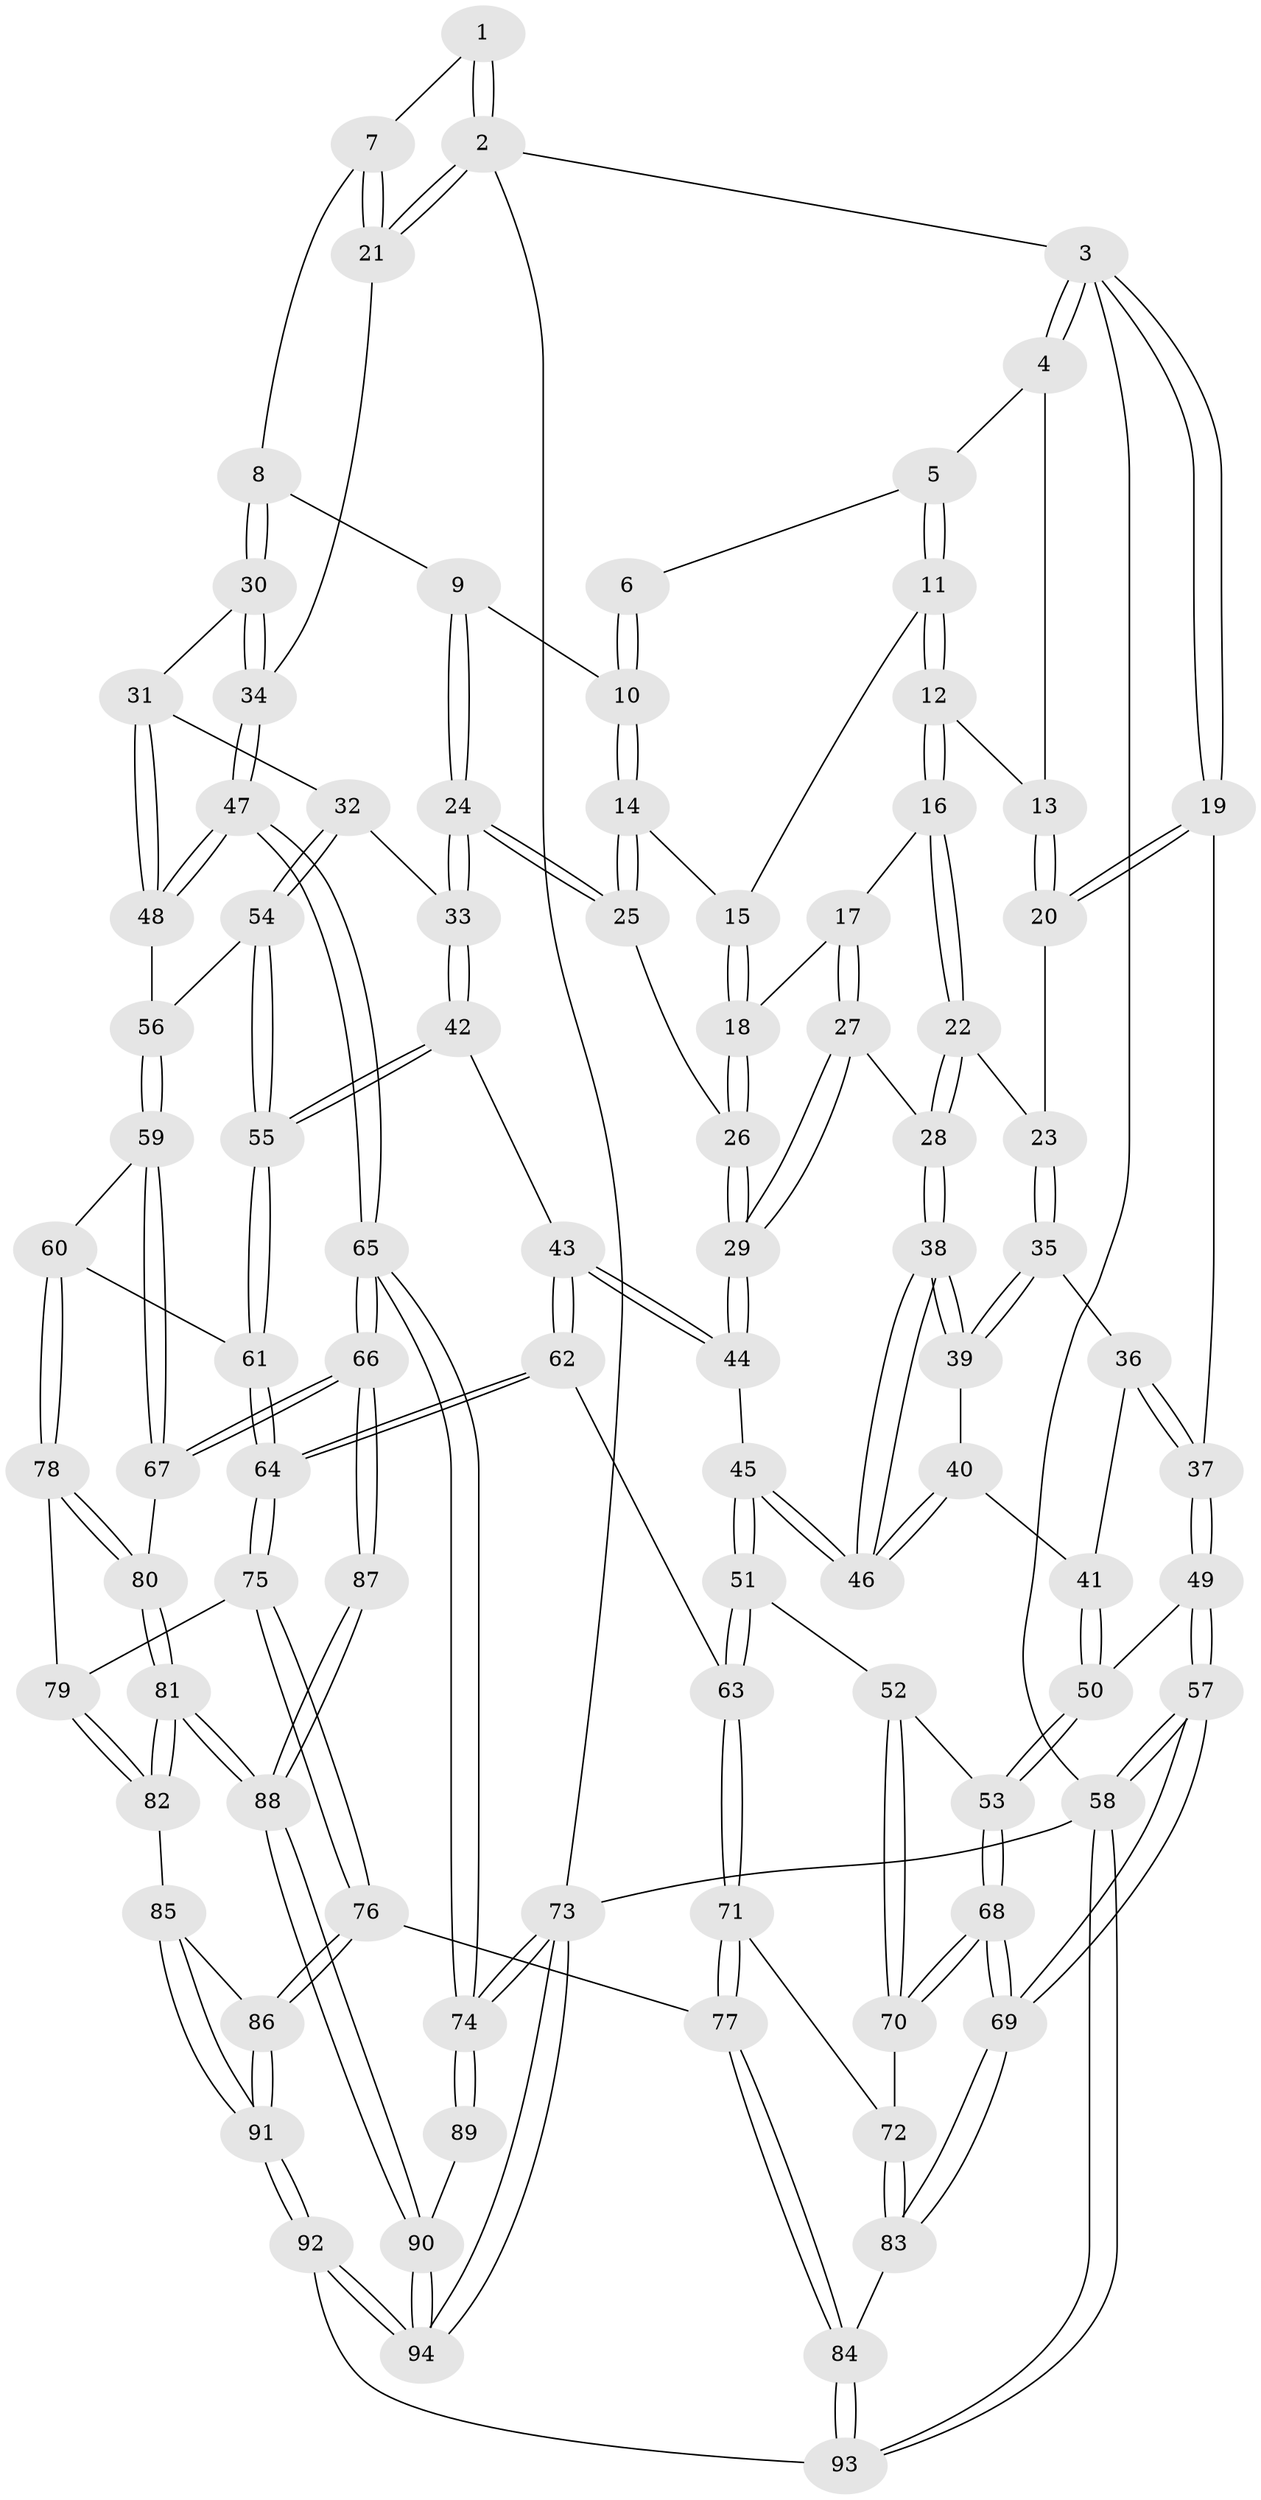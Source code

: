 // Generated by graph-tools (version 1.1) at 2025/02/03/09/25 05:02:13]
// undirected, 94 vertices, 232 edges
graph export_dot {
graph [start="1"]
  node [color=gray90,style=filled];
  1 [pos="+0.7805301858609527+0"];
  2 [pos="+1+0"];
  3 [pos="+0+0"];
  4 [pos="+0.29530706610510166+0"];
  5 [pos="+0.5342372768804179+0"];
  6 [pos="+0.7154220584935554+0"];
  7 [pos="+0.9781763695855046+0.10424588506532952"];
  8 [pos="+0.8755057397412394+0.1725032298124281"];
  9 [pos="+0.7931965144369731+0.1316434202302838"];
  10 [pos="+0.7678862275310478+0.09576842279498965"];
  11 [pos="+0.5237974411191205+0"];
  12 [pos="+0.3182320731903834+0.1260119005569518"];
  13 [pos="+0.2823038925636768+0.10608758764712908"];
  14 [pos="+0.605229277406072+0.17447401576527405"];
  15 [pos="+0.5200997119158342+0.04292366132568693"];
  16 [pos="+0.3494162479318831+0.17462710654730146"];
  17 [pos="+0.3950187841910889+0.18715684381333503"];
  18 [pos="+0.42398881361002383+0.18510758859491827"];
  19 [pos="+0+0"];
  20 [pos="+0.15587545076844492+0.11993873519693882"];
  21 [pos="+1+0.09017285633192479"];
  22 [pos="+0.2852175703491909+0.24772069788801487"];
  23 [pos="+0.22743891323975313+0.2462941948253129"];
  24 [pos="+0.6917842072403338+0.31002968138412246"];
  25 [pos="+0.5956368598496562+0.23523191068139745"];
  26 [pos="+0.5100084187486658+0.2680383407844611"];
  27 [pos="+0.3724142982150019+0.34764168178202215"];
  28 [pos="+0.321420431281304+0.35373440776786785"];
  29 [pos="+0.4758534645491073+0.380239007655047"];
  30 [pos="+0.9108832500984686+0.3062824774764128"];
  31 [pos="+0.8472667608394687+0.34740377322207455"];
  32 [pos="+0.7817726186827756+0.3686863460627229"];
  33 [pos="+0.6923226335652996+0.3115065941208185"];
  34 [pos="+1+0.413059630582938"];
  35 [pos="+0.18945742905710616+0.29193922486028234"];
  36 [pos="+0.16513029060651774+0.29992082063157527"];
  37 [pos="+0+0.11026429381486073"];
  38 [pos="+0.30416212656553787+0.37128092434198756"];
  39 [pos="+0.23964966342541733+0.34537429010481274"];
  40 [pos="+0.1688627920854926+0.3950374302256771"];
  41 [pos="+0.1517849977875251+0.3963664056506666"];
  42 [pos="+0.5575314661312881+0.4630888262884271"];
  43 [pos="+0.5154049604697581+0.4645775215724675"];
  44 [pos="+0.5101900936280364+0.4593014925469751"];
  45 [pos="+0.290723158032084+0.48914433964084314"];
  46 [pos="+0.28793728459563517+0.42323827539559905"];
  47 [pos="+1+0.6214967099106935"];
  48 [pos="+0.9083766639583869+0.5269135961448496"];
  49 [pos="+0+0.31369413899963094"];
  50 [pos="+0.09984256134587288+0.44807736708771395"];
  51 [pos="+0.25908340057609147+0.5461644574666437"];
  52 [pos="+0.24836386156494664+0.5490658230008578"];
  53 [pos="+0.1522877396856354+0.5436093226125657"];
  54 [pos="+0.7613747818015006+0.4830757095076399"];
  55 [pos="+0.6912779530382469+0.5371478421094267"];
  56 [pos="+0.8524128167562631+0.5253576056943652"];
  57 [pos="+0+0.8640296465215929"];
  58 [pos="+0+1"];
  59 [pos="+0.7783448280901771+0.6858911335558419"];
  60 [pos="+0.7712618649455495+0.685319399745579"];
  61 [pos="+0.6931789077129485+0.5589174718946294"];
  62 [pos="+0.4657923029899853+0.6322678987493306"];
  63 [pos="+0.37625128515612327+0.6384663449660377"];
  64 [pos="+0.5323701436138915+0.7157542873570263"];
  65 [pos="+1+0.7510067642037435"];
  66 [pos="+1+0.751126757571023"];
  67 [pos="+0.8764641973702102+0.7194316437745799"];
  68 [pos="+0.0007865075582496035+0.736988106147847"];
  69 [pos="+0+0.8586675587887036"];
  70 [pos="+0.22410687289593118+0.7365926069191874"];
  71 [pos="+0.3270424920947709+0.721199090124359"];
  72 [pos="+0.256030813962089+0.7538911471377229"];
  73 [pos="+1+1"];
  74 [pos="+1+0.8734281831646595"];
  75 [pos="+0.5412474457454578+0.742887007272627"];
  76 [pos="+0.5043671692403339+0.8481377951459406"];
  77 [pos="+0.42623090163280175+0.8545023327450718"];
  78 [pos="+0.7695011766981743+0.6868555133052442"];
  79 [pos="+0.6643172480873756+0.7475531277208247"];
  80 [pos="+0.7503095318465958+0.8902998801744603"];
  81 [pos="+0.742975249594712+0.9075903218885665"];
  82 [pos="+0.7340178376002952+0.9048632196460603"];
  83 [pos="+0.27564942275238025+0.911046570266758"];
  84 [pos="+0.29054695223461396+0.9229090294385629"];
  85 [pos="+0.6792406283421695+0.9130981863411614"];
  86 [pos="+0.5083464479964268+0.855217085518797"];
  87 [pos="+0.8159953714482103+0.8976606335901078"];
  88 [pos="+0.7471967140142723+0.9115252675714715"];
  89 [pos="+0.8735256392516878+0.9606776235758961"];
  90 [pos="+0.7788639720613499+1"];
  91 [pos="+0.5219988942784922+1"];
  92 [pos="+0.5185551068723663+1"];
  93 [pos="+0.3227814092943277+1"];
  94 [pos="+0.7941047468410163+1"];
  1 -- 2;
  1 -- 2;
  1 -- 7;
  2 -- 3;
  2 -- 21;
  2 -- 21;
  2 -- 73;
  3 -- 4;
  3 -- 4;
  3 -- 19;
  3 -- 19;
  3 -- 58;
  4 -- 5;
  4 -- 13;
  5 -- 6;
  5 -- 11;
  5 -- 11;
  6 -- 10;
  6 -- 10;
  7 -- 8;
  7 -- 21;
  7 -- 21;
  8 -- 9;
  8 -- 30;
  8 -- 30;
  9 -- 10;
  9 -- 24;
  9 -- 24;
  10 -- 14;
  10 -- 14;
  11 -- 12;
  11 -- 12;
  11 -- 15;
  12 -- 13;
  12 -- 16;
  12 -- 16;
  13 -- 20;
  13 -- 20;
  14 -- 15;
  14 -- 25;
  14 -- 25;
  15 -- 18;
  15 -- 18;
  16 -- 17;
  16 -- 22;
  16 -- 22;
  17 -- 18;
  17 -- 27;
  17 -- 27;
  18 -- 26;
  18 -- 26;
  19 -- 20;
  19 -- 20;
  19 -- 37;
  20 -- 23;
  21 -- 34;
  22 -- 23;
  22 -- 28;
  22 -- 28;
  23 -- 35;
  23 -- 35;
  24 -- 25;
  24 -- 25;
  24 -- 33;
  24 -- 33;
  25 -- 26;
  26 -- 29;
  26 -- 29;
  27 -- 28;
  27 -- 29;
  27 -- 29;
  28 -- 38;
  28 -- 38;
  29 -- 44;
  29 -- 44;
  30 -- 31;
  30 -- 34;
  30 -- 34;
  31 -- 32;
  31 -- 48;
  31 -- 48;
  32 -- 33;
  32 -- 54;
  32 -- 54;
  33 -- 42;
  33 -- 42;
  34 -- 47;
  34 -- 47;
  35 -- 36;
  35 -- 39;
  35 -- 39;
  36 -- 37;
  36 -- 37;
  36 -- 41;
  37 -- 49;
  37 -- 49;
  38 -- 39;
  38 -- 39;
  38 -- 46;
  38 -- 46;
  39 -- 40;
  40 -- 41;
  40 -- 46;
  40 -- 46;
  41 -- 50;
  41 -- 50;
  42 -- 43;
  42 -- 55;
  42 -- 55;
  43 -- 44;
  43 -- 44;
  43 -- 62;
  43 -- 62;
  44 -- 45;
  45 -- 46;
  45 -- 46;
  45 -- 51;
  45 -- 51;
  47 -- 48;
  47 -- 48;
  47 -- 65;
  47 -- 65;
  48 -- 56;
  49 -- 50;
  49 -- 57;
  49 -- 57;
  50 -- 53;
  50 -- 53;
  51 -- 52;
  51 -- 63;
  51 -- 63;
  52 -- 53;
  52 -- 70;
  52 -- 70;
  53 -- 68;
  53 -- 68;
  54 -- 55;
  54 -- 55;
  54 -- 56;
  55 -- 61;
  55 -- 61;
  56 -- 59;
  56 -- 59;
  57 -- 58;
  57 -- 58;
  57 -- 69;
  57 -- 69;
  58 -- 93;
  58 -- 93;
  58 -- 73;
  59 -- 60;
  59 -- 67;
  59 -- 67;
  60 -- 61;
  60 -- 78;
  60 -- 78;
  61 -- 64;
  61 -- 64;
  62 -- 63;
  62 -- 64;
  62 -- 64;
  63 -- 71;
  63 -- 71;
  64 -- 75;
  64 -- 75;
  65 -- 66;
  65 -- 66;
  65 -- 74;
  65 -- 74;
  66 -- 67;
  66 -- 67;
  66 -- 87;
  66 -- 87;
  67 -- 80;
  68 -- 69;
  68 -- 69;
  68 -- 70;
  68 -- 70;
  69 -- 83;
  69 -- 83;
  70 -- 72;
  71 -- 72;
  71 -- 77;
  71 -- 77;
  72 -- 83;
  72 -- 83;
  73 -- 74;
  73 -- 74;
  73 -- 94;
  73 -- 94;
  74 -- 89;
  74 -- 89;
  75 -- 76;
  75 -- 76;
  75 -- 79;
  76 -- 77;
  76 -- 86;
  76 -- 86;
  77 -- 84;
  77 -- 84;
  78 -- 79;
  78 -- 80;
  78 -- 80;
  79 -- 82;
  79 -- 82;
  80 -- 81;
  80 -- 81;
  81 -- 82;
  81 -- 82;
  81 -- 88;
  81 -- 88;
  82 -- 85;
  83 -- 84;
  84 -- 93;
  84 -- 93;
  85 -- 86;
  85 -- 91;
  85 -- 91;
  86 -- 91;
  86 -- 91;
  87 -- 88;
  87 -- 88;
  88 -- 90;
  88 -- 90;
  89 -- 90;
  90 -- 94;
  90 -- 94;
  91 -- 92;
  91 -- 92;
  92 -- 93;
  92 -- 94;
  92 -- 94;
}
